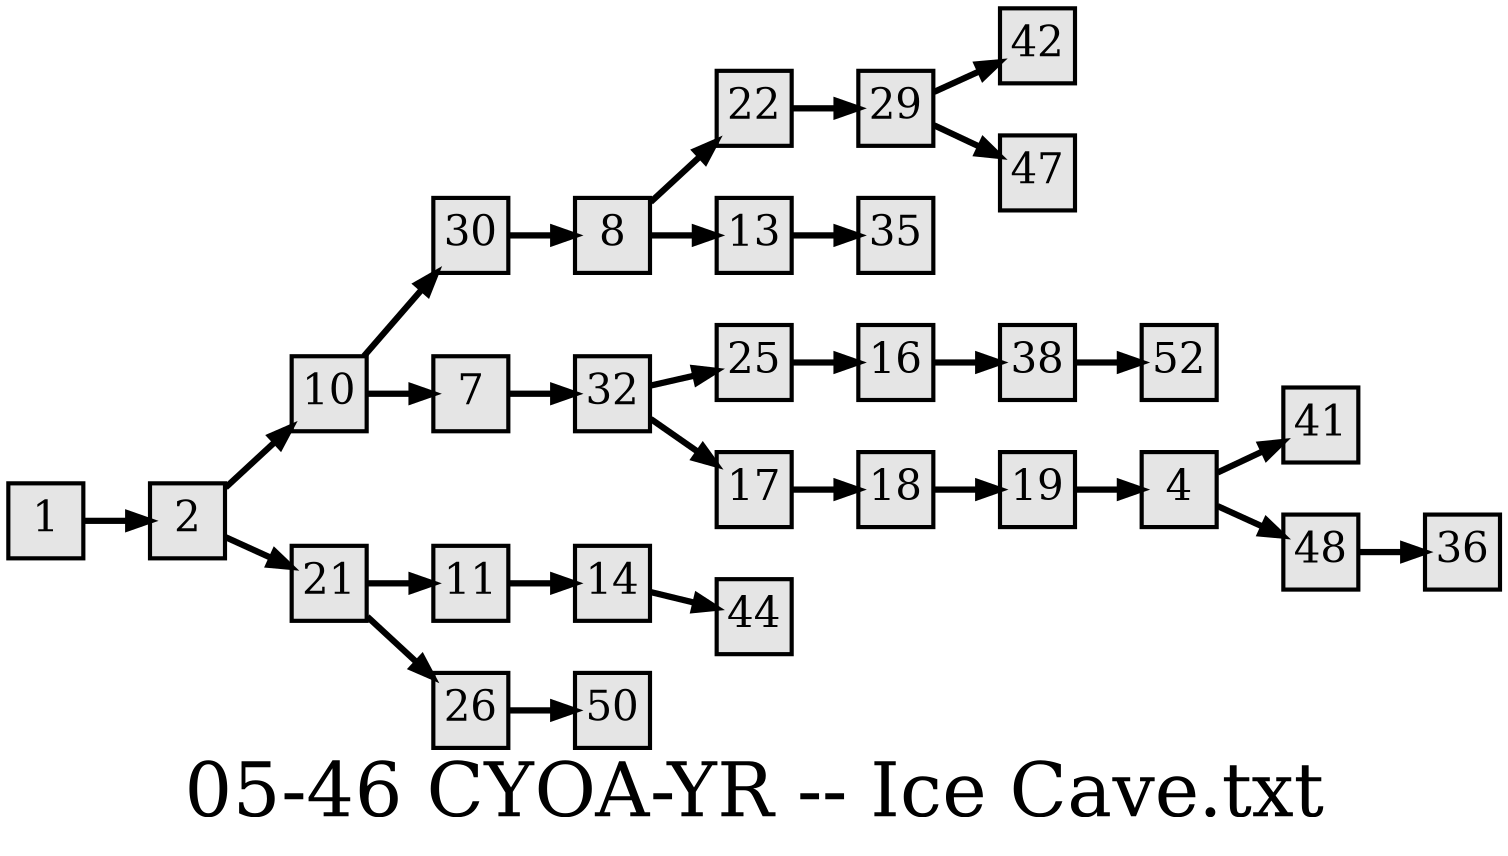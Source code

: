 digraph g{
  graph [ label="05-46 CYOA-YR -- Ice Cave.txt" rankdir=LR, ordering=out, fontsize=36, nodesep="0.35", ranksep="0.45"];
  node  [shape=rect, penwidth=2, fontsize=20, style=filled, fillcolor=grey90, margin="0,0", labelfloat=true, regular=true, fixedsize=true];
  edge  [labelfloat=true, penwidth=3, fontsize=12];

  1 -> 2;
  2 -> 10;
  2 -> 21;
  4 -> 41;
  4 -> 48;
  7 -> 32;
  8 -> 22;
  8 -> 13;
  10 -> 30;
  10 -> 7;
  11 -> 14;
  13 -> 35;
  14 -> 44;
  16 -> 38;
  17 -> 18;
  18 -> 19;
  19 -> 4;
  21 -> 11;
  21 -> 26;
  22 -> 29;
  25 -> 16;
  26 -> 50;
  29 -> 42;
  29 -> 47;
  30 -> 8;
  32 -> 25;
  32 -> 17;
  38 -> 52;
  48 -> 36;
}

